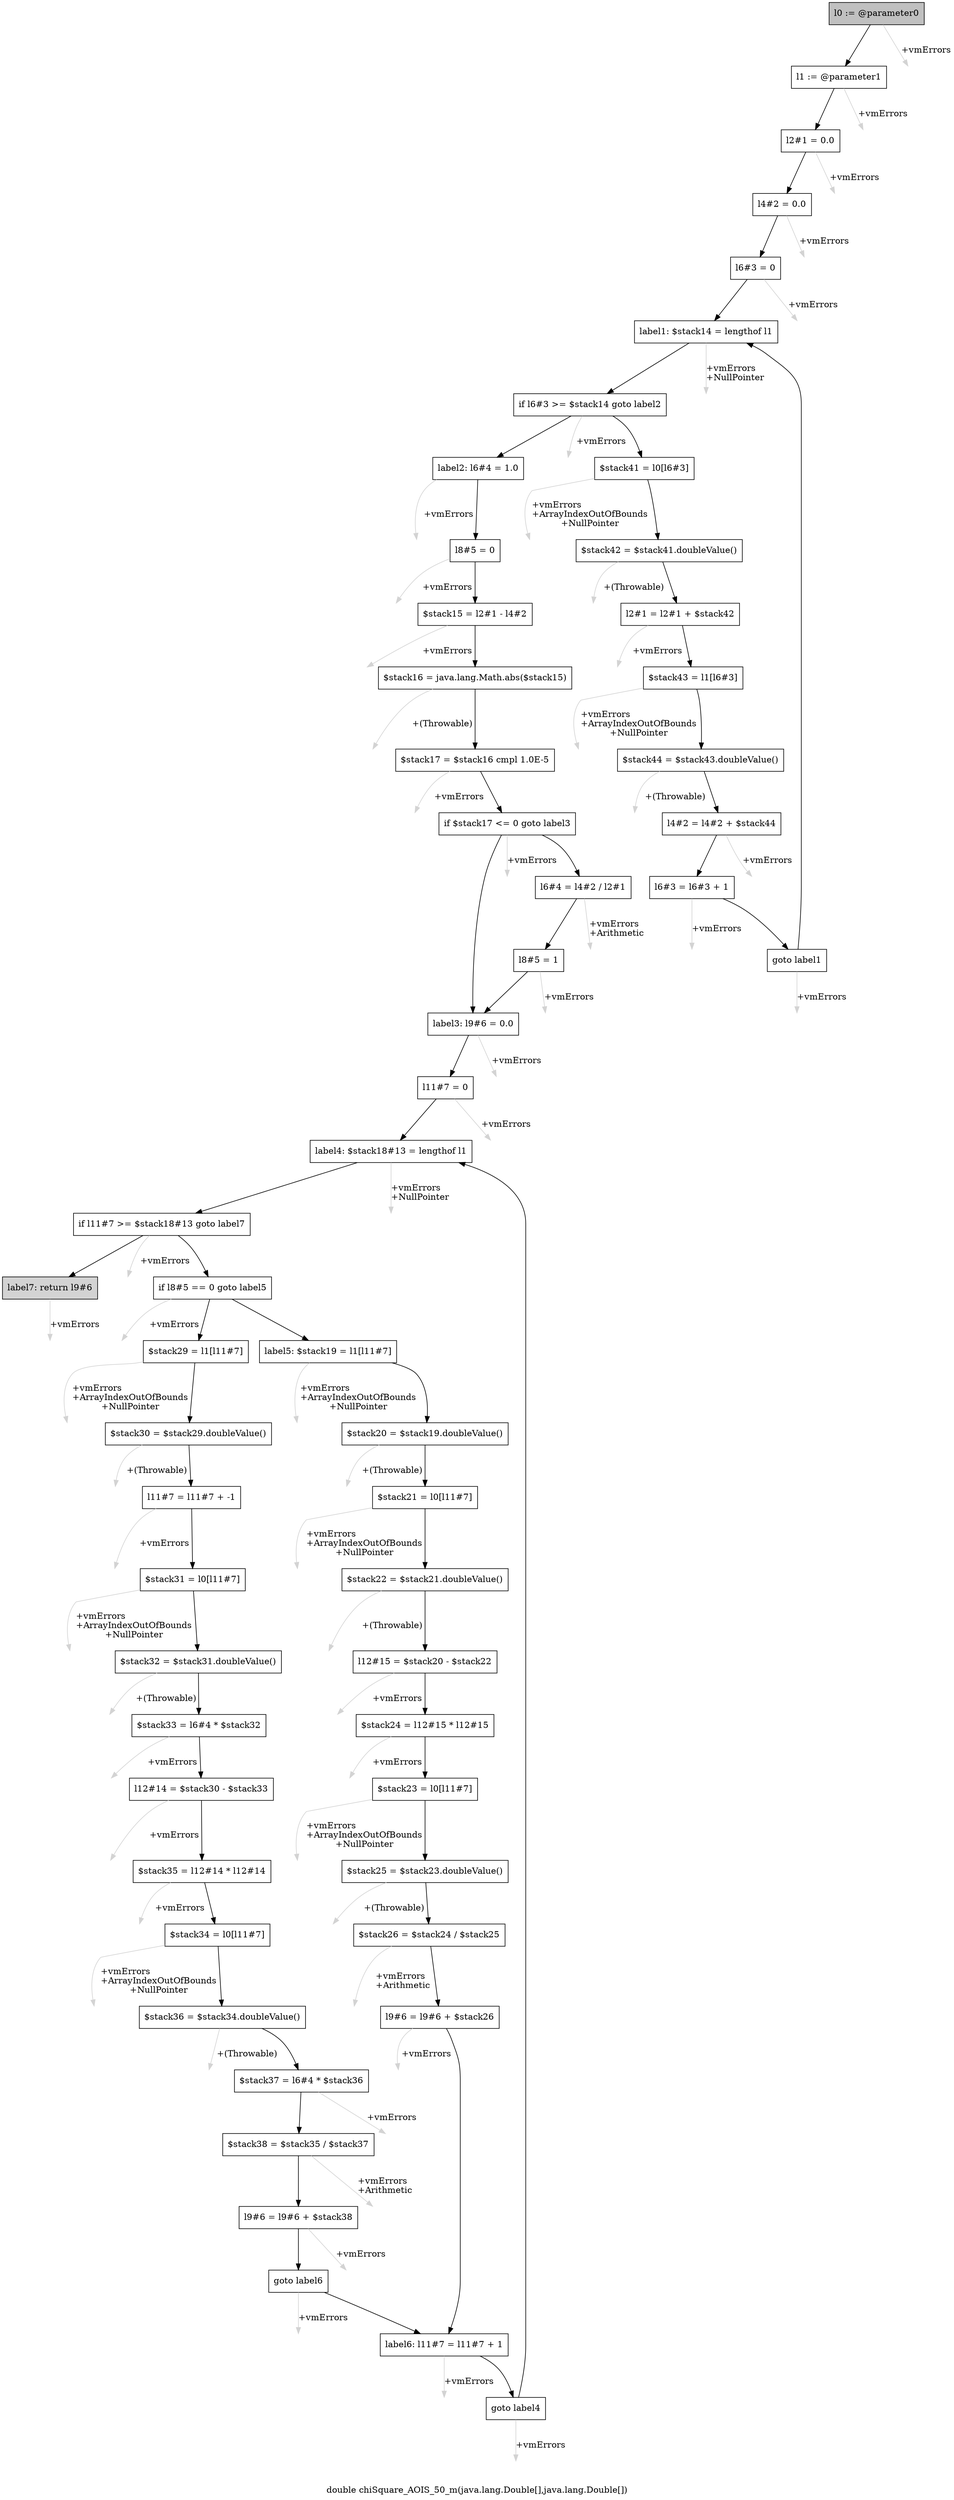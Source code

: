 digraph "double chiSquare_AOIS_50_m(java.lang.Double[],java.lang.Double[])" {
    label="double chiSquare_AOIS_50_m(java.lang.Double[],java.lang.Double[])";
    node [shape=box];
    "0" [style=filled,fillcolor=gray,label="l0 := @parameter0",];
    "1" [label="l1 := @parameter1",];
    "0"->"1" [color=black,];
    "55" [style=invis,label="Esc",];
    "0"->"55" [color=lightgray,label="\l+vmErrors",];
    "2" [label="l2#1 = 0.0",];
    "1"->"2" [color=black,];
    "56" [style=invis,label="Esc",];
    "1"->"56" [color=lightgray,label="\l+vmErrors",];
    "3" [label="l4#2 = 0.0",];
    "2"->"3" [color=black,];
    "57" [style=invis,label="Esc",];
    "2"->"57" [color=lightgray,label="\l+vmErrors",];
    "4" [label="l6#3 = 0",];
    "3"->"4" [color=black,];
    "58" [style=invis,label="Esc",];
    "3"->"58" [color=lightgray,label="\l+vmErrors",];
    "5" [label="label1: $stack14 = lengthof l1",];
    "4"->"5" [color=black,];
    "59" [style=invis,label="Esc",];
    "4"->"59" [color=lightgray,label="\l+vmErrors",];
    "6" [label="if l6#3 >= $stack14 goto label2",];
    "5"->"6" [color=black,];
    "60" [style=invis,label="Esc",];
    "5"->"60" [color=lightgray,label="\l+vmErrors\l+NullPointer",];
    "7" [label="$stack41 = l0[l6#3]",];
    "6"->"7" [color=black,];
    "15" [label="label2: l6#4 = 1.0",];
    "6"->"15" [color=black,];
    "61" [style=invis,label="Esc",];
    "6"->"61" [color=lightgray,label="\l+vmErrors",];
    "8" [label="$stack42 = $stack41.doubleValue()",];
    "7"->"8" [color=black,];
    "62" [style=invis,label="Esc",];
    "7"->"62" [color=lightgray,label="\l+vmErrors\l+ArrayIndexOutOfBounds\l+NullPointer",];
    "9" [label="l2#1 = l2#1 + $stack42",];
    "8"->"9" [color=black,];
    "63" [style=invis,label="Esc",];
    "8"->"63" [color=lightgray,label="\l+(Throwable)",];
    "10" [label="$stack43 = l1[l6#3]",];
    "9"->"10" [color=black,];
    "64" [style=invis,label="Esc",];
    "9"->"64" [color=lightgray,label="\l+vmErrors",];
    "11" [label="$stack44 = $stack43.doubleValue()",];
    "10"->"11" [color=black,];
    "65" [style=invis,label="Esc",];
    "10"->"65" [color=lightgray,label="\l+vmErrors\l+ArrayIndexOutOfBounds\l+NullPointer",];
    "12" [label="l4#2 = l4#2 + $stack44",];
    "11"->"12" [color=black,];
    "66" [style=invis,label="Esc",];
    "11"->"66" [color=lightgray,label="\l+(Throwable)",];
    "13" [label="l6#3 = l6#3 + 1",];
    "12"->"13" [color=black,];
    "67" [style=invis,label="Esc",];
    "12"->"67" [color=lightgray,label="\l+vmErrors",];
    "14" [label="goto label1",];
    "13"->"14" [color=black,];
    "68" [style=invis,label="Esc",];
    "13"->"68" [color=lightgray,label="\l+vmErrors",];
    "14"->"5" [color=black,];
    "69" [style=invis,label="Esc",];
    "14"->"69" [color=lightgray,label="\l+vmErrors",];
    "16" [label="l8#5 = 0",];
    "15"->"16" [color=black,];
    "70" [style=invis,label="Esc",];
    "15"->"70" [color=lightgray,label="\l+vmErrors",];
    "17" [label="$stack15 = l2#1 - l4#2",];
    "16"->"17" [color=black,];
    "71" [style=invis,label="Esc",];
    "16"->"71" [color=lightgray,label="\l+vmErrors",];
    "18" [label="$stack16 = java.lang.Math.abs($stack15)",];
    "17"->"18" [color=black,];
    "72" [style=invis,label="Esc",];
    "17"->"72" [color=lightgray,label="\l+vmErrors",];
    "19" [label="$stack17 = $stack16 cmpl 1.0E-5",];
    "18"->"19" [color=black,];
    "73" [style=invis,label="Esc",];
    "18"->"73" [color=lightgray,label="\l+(Throwable)",];
    "20" [label="if $stack17 <= 0 goto label3",];
    "19"->"20" [color=black,];
    "74" [style=invis,label="Esc",];
    "19"->"74" [color=lightgray,label="\l+vmErrors",];
    "21" [label="l6#4 = l4#2 / l2#1",];
    "20"->"21" [color=black,];
    "23" [label="label3: l9#6 = 0.0",];
    "20"->"23" [color=black,];
    "75" [style=invis,label="Esc",];
    "20"->"75" [color=lightgray,label="\l+vmErrors",];
    "22" [label="l8#5 = 1",];
    "21"->"22" [color=black,];
    "76" [style=invis,label="Esc",];
    "21"->"76" [color=lightgray,label="\l+vmErrors\l+Arithmetic",];
    "22"->"23" [color=black,];
    "77" [style=invis,label="Esc",];
    "22"->"77" [color=lightgray,label="\l+vmErrors",];
    "24" [label="l11#7 = 0",];
    "23"->"24" [color=black,];
    "78" [style=invis,label="Esc",];
    "23"->"78" [color=lightgray,label="\l+vmErrors",];
    "25" [label="label4: $stack18#13 = lengthof l1",];
    "24"->"25" [color=black,];
    "79" [style=invis,label="Esc",];
    "24"->"79" [color=lightgray,label="\l+vmErrors",];
    "26" [label="if l11#7 >= $stack18#13 goto label7",];
    "25"->"26" [color=black,];
    "80" [style=invis,label="Esc",];
    "25"->"80" [color=lightgray,label="\l+vmErrors\l+NullPointer",];
    "27" [label="if l8#5 == 0 goto label5",];
    "26"->"27" [color=black,];
    "54" [style=filled,fillcolor=lightgray,label="label7: return l9#6",];
    "26"->"54" [color=black,];
    "81" [style=invis,label="Esc",];
    "26"->"81" [color=lightgray,label="\l+vmErrors",];
    "28" [label="$stack29 = l1[l11#7]",];
    "27"->"28" [color=black,];
    "42" [label="label5: $stack19 = l1[l11#7]",];
    "27"->"42" [color=black,];
    "82" [style=invis,label="Esc",];
    "27"->"82" [color=lightgray,label="\l+vmErrors",];
    "29" [label="$stack30 = $stack29.doubleValue()",];
    "28"->"29" [color=black,];
    "83" [style=invis,label="Esc",];
    "28"->"83" [color=lightgray,label="\l+vmErrors\l+ArrayIndexOutOfBounds\l+NullPointer",];
    "30" [label="l11#7 = l11#7 + -1",];
    "29"->"30" [color=black,];
    "84" [style=invis,label="Esc",];
    "29"->"84" [color=lightgray,label="\l+(Throwable)",];
    "31" [label="$stack31 = l0[l11#7]",];
    "30"->"31" [color=black,];
    "85" [style=invis,label="Esc",];
    "30"->"85" [color=lightgray,label="\l+vmErrors",];
    "32" [label="$stack32 = $stack31.doubleValue()",];
    "31"->"32" [color=black,];
    "86" [style=invis,label="Esc",];
    "31"->"86" [color=lightgray,label="\l+vmErrors\l+ArrayIndexOutOfBounds\l+NullPointer",];
    "33" [label="$stack33 = l6#4 * $stack32",];
    "32"->"33" [color=black,];
    "87" [style=invis,label="Esc",];
    "32"->"87" [color=lightgray,label="\l+(Throwable)",];
    "34" [label="l12#14 = $stack30 - $stack33",];
    "33"->"34" [color=black,];
    "88" [style=invis,label="Esc",];
    "33"->"88" [color=lightgray,label="\l+vmErrors",];
    "35" [label="$stack35 = l12#14 * l12#14",];
    "34"->"35" [color=black,];
    "89" [style=invis,label="Esc",];
    "34"->"89" [color=lightgray,label="\l+vmErrors",];
    "36" [label="$stack34 = l0[l11#7]",];
    "35"->"36" [color=black,];
    "90" [style=invis,label="Esc",];
    "35"->"90" [color=lightgray,label="\l+vmErrors",];
    "37" [label="$stack36 = $stack34.doubleValue()",];
    "36"->"37" [color=black,];
    "91" [style=invis,label="Esc",];
    "36"->"91" [color=lightgray,label="\l+vmErrors\l+ArrayIndexOutOfBounds\l+NullPointer",];
    "38" [label="$stack37 = l6#4 * $stack36",];
    "37"->"38" [color=black,];
    "92" [style=invis,label="Esc",];
    "37"->"92" [color=lightgray,label="\l+(Throwable)",];
    "39" [label="$stack38 = $stack35 / $stack37",];
    "38"->"39" [color=black,];
    "93" [style=invis,label="Esc",];
    "38"->"93" [color=lightgray,label="\l+vmErrors",];
    "40" [label="l9#6 = l9#6 + $stack38",];
    "39"->"40" [color=black,];
    "94" [style=invis,label="Esc",];
    "39"->"94" [color=lightgray,label="\l+vmErrors\l+Arithmetic",];
    "41" [label="goto label6",];
    "40"->"41" [color=black,];
    "95" [style=invis,label="Esc",];
    "40"->"95" [color=lightgray,label="\l+vmErrors",];
    "52" [label="label6: l11#7 = l11#7 + 1",];
    "41"->"52" [color=black,];
    "96" [style=invis,label="Esc",];
    "41"->"96" [color=lightgray,label="\l+vmErrors",];
    "43" [label="$stack20 = $stack19.doubleValue()",];
    "42"->"43" [color=black,];
    "97" [style=invis,label="Esc",];
    "42"->"97" [color=lightgray,label="\l+vmErrors\l+ArrayIndexOutOfBounds\l+NullPointer",];
    "44" [label="$stack21 = l0[l11#7]",];
    "43"->"44" [color=black,];
    "98" [style=invis,label="Esc",];
    "43"->"98" [color=lightgray,label="\l+(Throwable)",];
    "45" [label="$stack22 = $stack21.doubleValue()",];
    "44"->"45" [color=black,];
    "99" [style=invis,label="Esc",];
    "44"->"99" [color=lightgray,label="\l+vmErrors\l+ArrayIndexOutOfBounds\l+NullPointer",];
    "46" [label="l12#15 = $stack20 - $stack22",];
    "45"->"46" [color=black,];
    "100" [style=invis,label="Esc",];
    "45"->"100" [color=lightgray,label="\l+(Throwable)",];
    "47" [label="$stack24 = l12#15 * l12#15",];
    "46"->"47" [color=black,];
    "101" [style=invis,label="Esc",];
    "46"->"101" [color=lightgray,label="\l+vmErrors",];
    "48" [label="$stack23 = l0[l11#7]",];
    "47"->"48" [color=black,];
    "102" [style=invis,label="Esc",];
    "47"->"102" [color=lightgray,label="\l+vmErrors",];
    "49" [label="$stack25 = $stack23.doubleValue()",];
    "48"->"49" [color=black,];
    "103" [style=invis,label="Esc",];
    "48"->"103" [color=lightgray,label="\l+vmErrors\l+ArrayIndexOutOfBounds\l+NullPointer",];
    "50" [label="$stack26 = $stack24 / $stack25",];
    "49"->"50" [color=black,];
    "104" [style=invis,label="Esc",];
    "49"->"104" [color=lightgray,label="\l+(Throwable)",];
    "51" [label="l9#6 = l9#6 + $stack26",];
    "50"->"51" [color=black,];
    "105" [style=invis,label="Esc",];
    "50"->"105" [color=lightgray,label="\l+vmErrors\l+Arithmetic",];
    "51"->"52" [color=black,];
    "106" [style=invis,label="Esc",];
    "51"->"106" [color=lightgray,label="\l+vmErrors",];
    "53" [label="goto label4",];
    "52"->"53" [color=black,];
    "107" [style=invis,label="Esc",];
    "52"->"107" [color=lightgray,label="\l+vmErrors",];
    "53"->"25" [color=black,];
    "108" [style=invis,label="Esc",];
    "53"->"108" [color=lightgray,label="\l+vmErrors",];
    "109" [style=invis,label="Esc",];
    "54"->"109" [color=lightgray,label="\l+vmErrors",];
}
